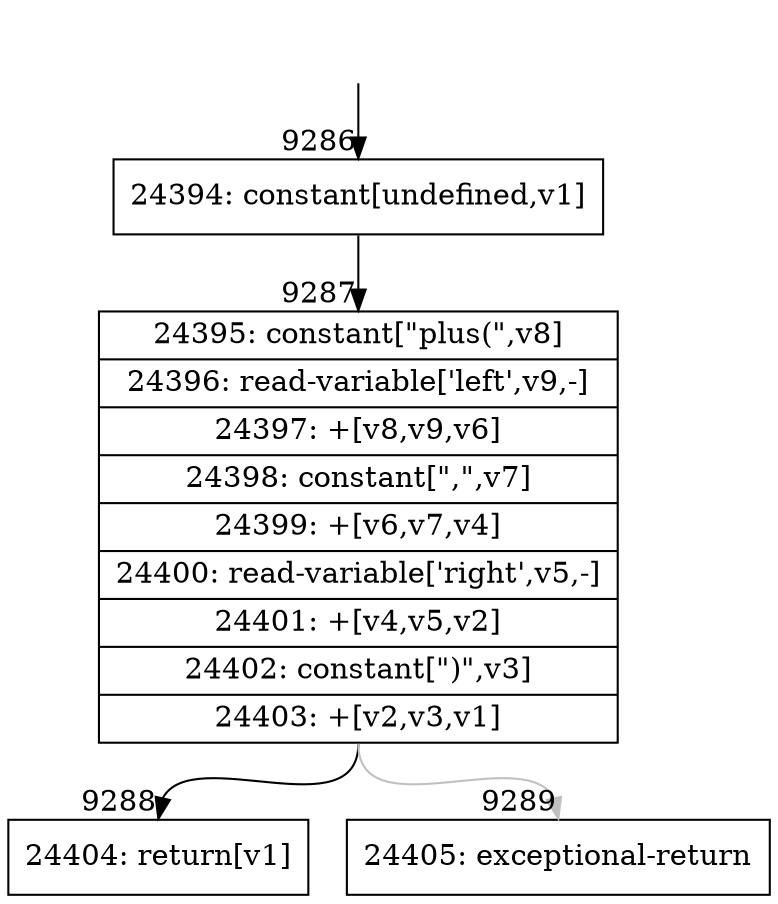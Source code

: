 digraph {
rankdir="TD"
BB_entry674[shape=none,label=""];
BB_entry674 -> BB9286 [tailport=s, headport=n, headlabel="    9286"]
BB9286 [shape=record label="{24394: constant[undefined,v1]}" ] 
BB9286 -> BB9287 [tailport=s, headport=n, headlabel="      9287"]
BB9287 [shape=record label="{24395: constant[\"plus(\",v8]|24396: read-variable['left',v9,-]|24397: +[v8,v9,v6]|24398: constant[\",\",v7]|24399: +[v6,v7,v4]|24400: read-variable['right',v5,-]|24401: +[v4,v5,v2]|24402: constant[\")\",v3]|24403: +[v2,v3,v1]}" ] 
BB9287 -> BB9288 [tailport=s, headport=n, headlabel="      9288"]
BB9287 -> BB9289 [tailport=s, headport=n, color=gray, headlabel="      9289"]
BB9288 [shape=record label="{24404: return[v1]}" ] 
BB9289 [shape=record label="{24405: exceptional-return}" ] 
//#$~ 13454
}

